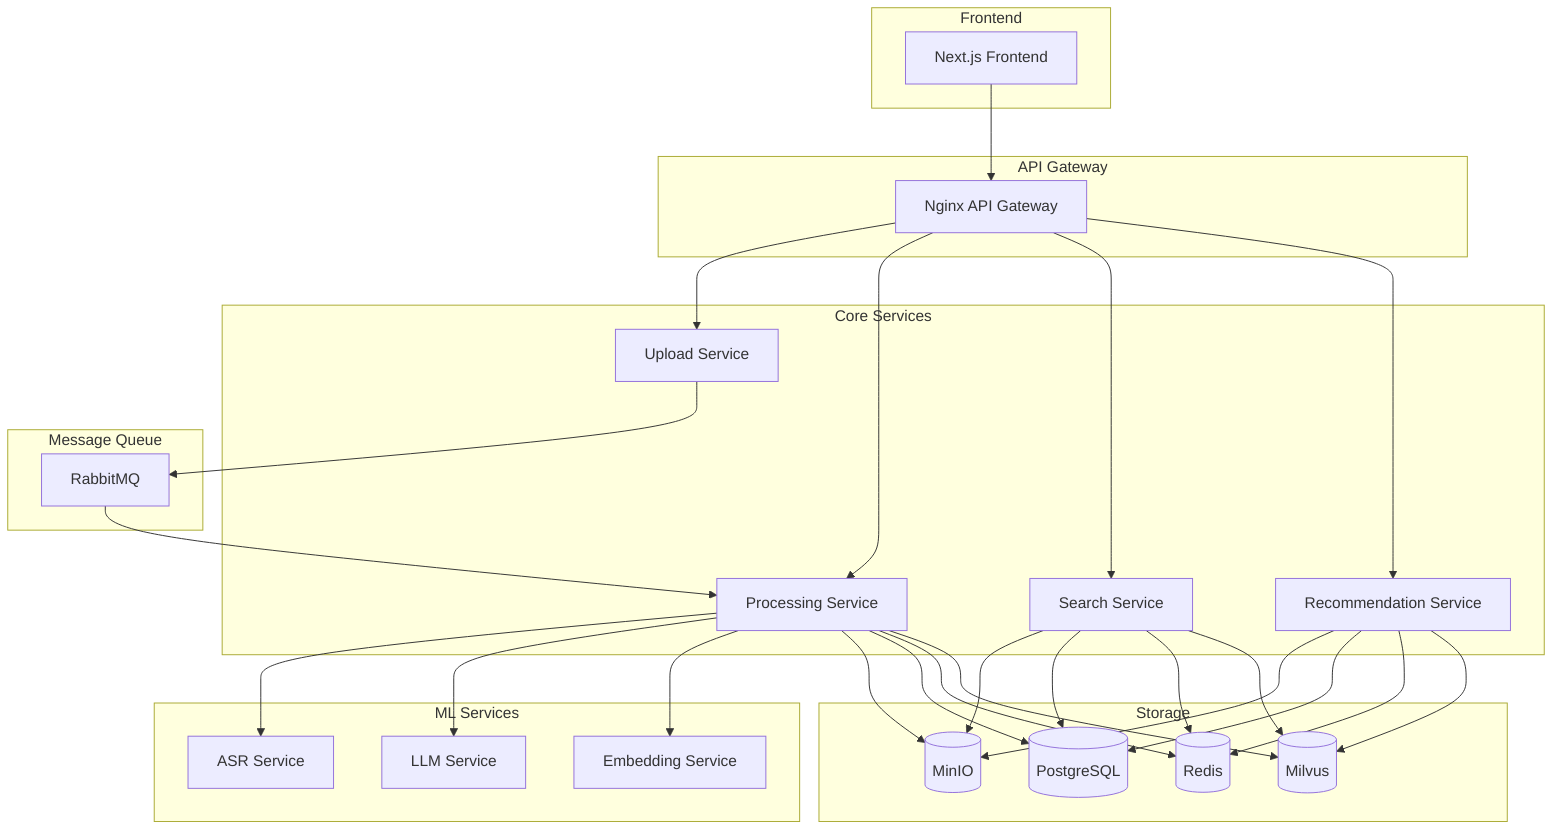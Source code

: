 flowchart TB
    subgraph "Frontend"
        A[Next.js Frontend]
    end

    subgraph "API Gateway"
        B[Nginx API Gateway]
    end

    subgraph "Core Services"
        C[Upload Service]
        D[Processing Service]
        E[Search Service]
        F[Recommendation Service]
    end

    subgraph "Message Queue"
        G[RabbitMQ]
    end

    subgraph "Storage"
        H[(MinIO)]
        I[(PostgreSQL)]
        J[(Redis)]
        K[(Milvus)]
    end

    subgraph "ML Services"
        L[ASR Service]
        M[LLM Service]
        N[Embedding Service]
    end

    A --> B
    B --> C & D & E & F
    C --> G
    G --> D
    D --> L & M & N
    D & E & F --> H & I & J & K